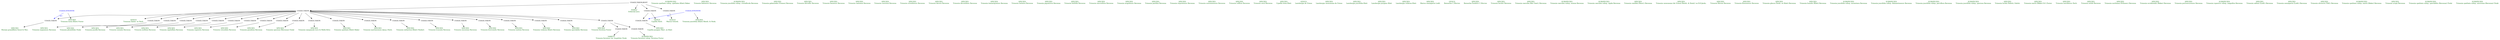 digraph G {
  node [shape=plaintext]

  n0  [label="GENUS\nTrimezia Salisb. ex Herb.", fontcolor=darkgreen]
  n1  [label="USAGE;TAXON"]
  n1 -> n0
  n1 -> n177
  n1 -> n67
  n1 -> n71
  n1 -> n73
  n1 -> n45
  n1 -> n53
  n1 -> n113
  n1 -> n151
  n1 -> n149
  n1 -> n145
  n1 -> n171
  n1 -> n173
  n1 -> n9
  n1 -> n7
  n1 -> n23
  n1 -> n25
  n1 -> n19
  n1 -> n21
  n1 -> n15
  n1 -> n35
  n1 -> n33
  n1 -> n27
  n2  [label="SPECIES\nTrimezia juncifolia (Klatt) Benth. & Hook.", fontcolor=darkgreen]
  n3  [label="USAGE;SYNONYM", fontcolor=blue]
  n3 -> n85  [color=blue, fontcolor=blue, label="acc"]
  n3 -> n2
  n4  [label="SPECIES\nTrimezia lutea (Klatt) Foster", fontcolor=darkgreen]
  n5  [label="USAGE;SYNONYM", fontcolor=blue]
  n5 -> n177  [color=blue, fontcolor=blue, label="acc"]
  n5 -> n4
  n6  [label="SPECIES\nTrimezia martinicensis (Jacq.) Herb.", fontcolor=darkgreen]
  n7  [label="USAGE;TAXON"]
  n7 -> n6
  n8  [label="SPECIES\nTrimezia spathata (Klatt) Baker", fontcolor=darkgreen]
  n9  [label="USAGE;TAXON"]
  n9 -> n8
  n10  [label="SUBSPECIES\nTrimezia spathata subsp. spathata (Klatt) Baker", fontcolor=darkgreen]
  n12  [label="SPECIES\nTrimezia bahiensis Ravenna", fontcolor=darkgreen]
  n14  [label="SPECIES\nTrimezia caulosa Ravenna", fontcolor=darkgreen]
  n15  [label="USAGE;TAXON"]
  n15 -> n14
  n16  [label="SUBSPECIES\nTrimezia juncifolia subsp. cristallicola Ravenna", fontcolor=darkgreen]
  n18  [label="SPECIES\nTrimezia sincorana Ravenna", fontcolor=darkgreen]
  n19  [label="USAGE;TAXON"]
  n19 -> n18
  n20  [label="SPECIES\nTrimezia brevicaulis Ravenna", fontcolor=darkgreen]
  n21  [label="USAGE;TAXON"]
  n21 -> n20
  n22  [label="SPECIES\nTrimezia cathartica (Klatt) Niederl.", fontcolor=darkgreen]
  n23  [label="USAGE;TAXON"]
  n23 -> n22
  n24  [label="SPECIES\nTrimezia truncata Ravenna", fontcolor=darkgreen]
  n25  [label="USAGE;TAXON"]
  n25 -> n24
  n26  [label="SPECIES\nTrimezia fistulosa Foster", fontcolor=darkgreen]
  n27  [label="USAGE;TAXON"]
  n27 -> n29
  n27 -> n165
  n27 -> n26
  n28  [label="VARIETY\nTrimezia fistulosa var. longifolia Chukr", fontcolor=darkgreen]
  n29  [label="USAGE;TAXON"]
  n29 -> n28
  n30  [label="SPECIES\nTrimezia galaxioides (Gomes) Ravenna", fontcolor=darkgreen]
  n32  [label="SPECIES\nTrimezia spectabilis Ravenna", fontcolor=darkgreen]
  n33  [label="USAGE;TAXON"]
  n33 -> n32
  n34  [label="SPECIES\nTrimezia violacea (Klatt) Ravenna", fontcolor=darkgreen]
  n35  [label="USAGE;TAXON"]
  n35 -> n34
  n36  [label="SPECIES\nTrimezia altivallis Ravenna", fontcolor=darkgreen]
  n38  [label="SPECIES\nTrimezia bauensis Ravenna", fontcolor=darkgreen]
  n40  [label="SPECIES\nTrimezia caeteana Ravenna", fontcolor=darkgreen]
  n42  [label="SPECIES\nTrimezia concinna Ravenna", fontcolor=darkgreen]
  n44  [label="SPECIES\nTrimezia connata Ravenna", fontcolor=darkgreen]
  n45  [label="USAGE;TAXON"]
  n45 -> n44
  n46  [label="SPECIES\nTrimezia cristaliensis Ravenna", fontcolor=darkgreen]
  n48  [label="SPECIES\nTrimezia decora Ravenna", fontcolor=darkgreen]
  n50  [label="SPECIES\nTrimezia decumbens Ravenna", fontcolor=darkgreen]
  n52  [label="SPECIES\nTrimezia exillima Ravenna", fontcolor=darkgreen]
  n53  [label="USAGE;TAXON"]
  n53 -> n52
  n54  [label="SPECIES\nTrimezia itamarajuensis Ravenna", fontcolor=darkgreen]
  n56  [label="SPECIES\nTrimezia itatiaica Ravenna", fontcolor=darkgreen]
  n58  [label="SPECIES\nTrimezia jaguatirica Ravenna", fontcolor=darkgreen]
  n60  [label="SPECIES\nTrimezia latifolia Ravenna", fontcolor=darkgreen]
  n62  [label="SPECIES\nTrimezia marumbina Ravenna", fontcolor=darkgreen]
  n64  [label="SPECIES\nTrimezia mogolensis Ravenna", fontcolor=darkgreen]
  n66  [label="SPECIES\nTrimezia organensis Ravenna", fontcolor=darkgreen]
  n67  [label="USAGE;TAXON"]
  n67 -> n66
  n68  [label="SPECIES\nTrimezia pardina Ravenna", fontcolor=darkgreen]
  n70  [label="SPECIES\nTrimezia plicatifolia Chukr", fontcolor=darkgreen]
  n71  [label="USAGE;TAXON"]
  n71 -> n70
  n72  [label="SPECIES\nTrimezia pusilla Ravenna", fontcolor=darkgreen]
  n73  [label="USAGE;TAXON"]
  n73 -> n72
  n74  [label="SPECIES\nTrimezia riopretensis Ravenna", fontcolor=darkgreen]
  n76  [label="SPECIES\nTrimezia sooretamensis Ravenna", fontcolor=darkgreen]
  n78  [label="SPECIES\nTrimezia suffusa Ravenna", fontcolor=darkgreen]
  n80  [label="SPECIES\nTrimezia unca Ravenna", fontcolor=darkgreen]
  n82  [label="SPECIES\nCypella lutea Klatt", fontcolor=darkgreen]
  n84  [label="SPECIES\nCypella purgans Mart. ex Klatt", fontcolor=darkgreen]
  n85  [label="USAGE;TAXON"]
  n85 -> n84
  n86  [label="GENUS\nLansbergia de Vriese", fontcolor=darkgreen]
  n88  [label="SPECIES\nLansbergia caracasana de Vriese", fontcolor=darkgreen]
  n90  [label="SPECIES\nLansbergia juncifolia Klatt", fontcolor=darkgreen]
  n92  [label="SPECIES\nLansbergia purgans Klatt", fontcolor=darkgreen]
  n94  [label="SPECIES\nLansbergia violacea Klatt", fontcolor=darkgreen]
  n96  [label="SPECIES\nMarica semiaperta Lodd.", fontcolor=darkgreen]
  n98  [label="GENUS\nRemaclea C.Morren", fontcolor=darkgreen]
  n100  [label="SPECIES\nRemaclea funebris C.Morren", fontcolor=darkgreen]
  n102  [label="SPECIES\nTrimezia bicolor Ravenna", fontcolor=darkgreen]
  n104  [label="SPECIES\nTrimezia caerulea (Ker Gawl.) Ravenna", fontcolor=darkgreen]
  n106  [label="SUBSPECIES\nTrimezia caerulea subsp. eximia Ravenna", fontcolor=darkgreen]
  n108  [label="SUBSPECIES\nTrimezia caerulea subsp. rigida Ravenna", fontcolor=darkgreen]
  n110  [label="SPECIES\nTrimezia candida (Hassl.) Ravenna", fontcolor=darkgreen]
  n112  [label="SPECIES\nTrimezia capitellata Ravenna", fontcolor=darkgreen]
  n113  [label="USAGE;TAXON"]
  n113 -> n112
  n114  [label="SPECIES\nTrimezia caracasana (de Vriese) Benth. & Hook.f. ex B.D.Jacks.", fontcolor=darkgreen]
  n116  [label="SPECIES\nTrimezia fibrosa Ravenna", fontcolor=darkgreen]
  n118  [label="SPECIES\nTrimezia fluminensis Ravenna", fontcolor=darkgreen]
  n120  [label="SPECIES\nTrimezia glauca (Seub. ex Klatt) Ravenna", fontcolor=darkgreen]
  n122  [label="SPECIES\nTrimezia humilis (Klatt) Ravenna", fontcolor=darkgreen]
  n124  [label="SUBSPECIES\nTrimezia juncifolia subsp. aurantiaca Ravenna", fontcolor=darkgreen]
  n126  [label="SUBSPECIES\nTrimezia juncifolia subsp. diamantinensis Ravenna", fontcolor=darkgreen]
  n128  [label="SUBSPECIES\nTrimezia juncifolia subsp. parviflora Ravenna", fontcolor=darkgreen]
  n130  [label="SUBSPECIES\nTrimezia juncifolia subsp. speciosa Ravenna", fontcolor=darkgreen]
  n132  [label="SPECIES\nTrimezia lurida (Salisb.) Salisb.", fontcolor=darkgreen]
  n134  [label="SPECIES\nTrimezia martii (Baker) R.C.Foster", fontcolor=darkgreen]
  n136  [label="SPECIES\nTrimezia meridensis Herb.", fontcolor=darkgreen]
  n138  [label="SPECIES\nTrimezia nitida Ravenna", fontcolor=darkgreen]
  n140  [label="SPECIES\nTrimezia northiana (Schneev.) Ravenna", fontcolor=darkgreen]
  n142  [label="SPECIES\nTrimezia occidentalis (Baker) Ravenna", fontcolor=darkgreen]
  n144  [label="SPECIES\nTrimezia paradoxa Ravenna", fontcolor=darkgreen]
  n145  [label="USAGE;TAXON"]
  n145 -> n144
  n146  [label="SPECIES\nTrimezia portosecurensis Ravenna", fontcolor=darkgreen]
  n148  [label="SPECIES\nTrimezia rotundata Ravenna", fontcolor=darkgreen]
  n149  [label="USAGE;TAXON"]
  n149 -> n148
  n150  [label="SPECIES\nTrimezia rupestris Ravenna", fontcolor=darkgreen]
  n151  [label="USAGE;TAXON"]
  n151 -> n150
  n152  [label="SUBSPECIES\nTrimezia rupestris subsp. magnifica Ravenna", fontcolor=darkgreen]
  n154  [label="SPECIES\nTrimezia sabinii (Lindl.) Ravenna", fontcolor=darkgreen]
  n156  [label="SPECIES\nTrimezia semiaperta (Lodd.) Ravenna", fontcolor=darkgreen]
  n158  [label="SPECIES\nTrimezia silvestris (Vell.) Ravenna", fontcolor=darkgreen]
  n160  [label="SUBSPECIES\nTrimezia spathata subsp. martii (Baker) Ravenna", fontcolor=darkgreen]
  n162  [label="SPECIES\nTrimezia urupa Ravenna", fontcolor=darkgreen]
  n164  [label="SUBSPECIES\nTrimezia fistulosa subsp. fistulosa Foster", fontcolor=darkgreen]
  n165  [label="USAGE;TAXON"]
  n165 -> n164
  n166  [label="SUBSPECIES\nTrimezia spathata subsp. spectabilis (Ravenna) Chukr", fontcolor=darkgreen]
  n168  [label="SUBSPECIES\nTrimezia spathata subsp. sincorana (Ravenna) Chukr", fontcolor=darkgreen]
  n170  [label="SPECIES\nTrimezia speciosa (Ravenna) Chukr", fontcolor=darkgreen]
  n171  [label="USAGE;TAXON"]
  n171 -> n170
  n172  [label="SPECIES\nTrimezia campanula Lovo & Mello-Silva", fontcolor=darkgreen]
  n173  [label="USAGE;TAXON"]
  n173 -> n172
  n174  [label="FAMILY\nIridaceae Juss.", fontcolor=darkgreen]
  n175  [label="USAGE;TAXON;ROOT"]
  n175 -> n179
  n175 -> n181
  n175 -> n1
  n175 -> n174
  n176  [label="SPECIES\nMoraea grandiflora Sessé & Moc.", fontcolor=darkgreen]
  n177  [label="USAGE;TAXON"]
  n177 -> n176
  n178  [label="GENUS\nCypella Herb.", fontcolor=darkgreen]
  n179  [label="USAGE;TAXON"]
  n179 -> n85
  n179 -> n178
  n180  [label="GENUS\nMarica Schreb.", fontcolor=darkgreen]
  n181  [label="USAGE;TAXON"]
  n181 -> n180
}
